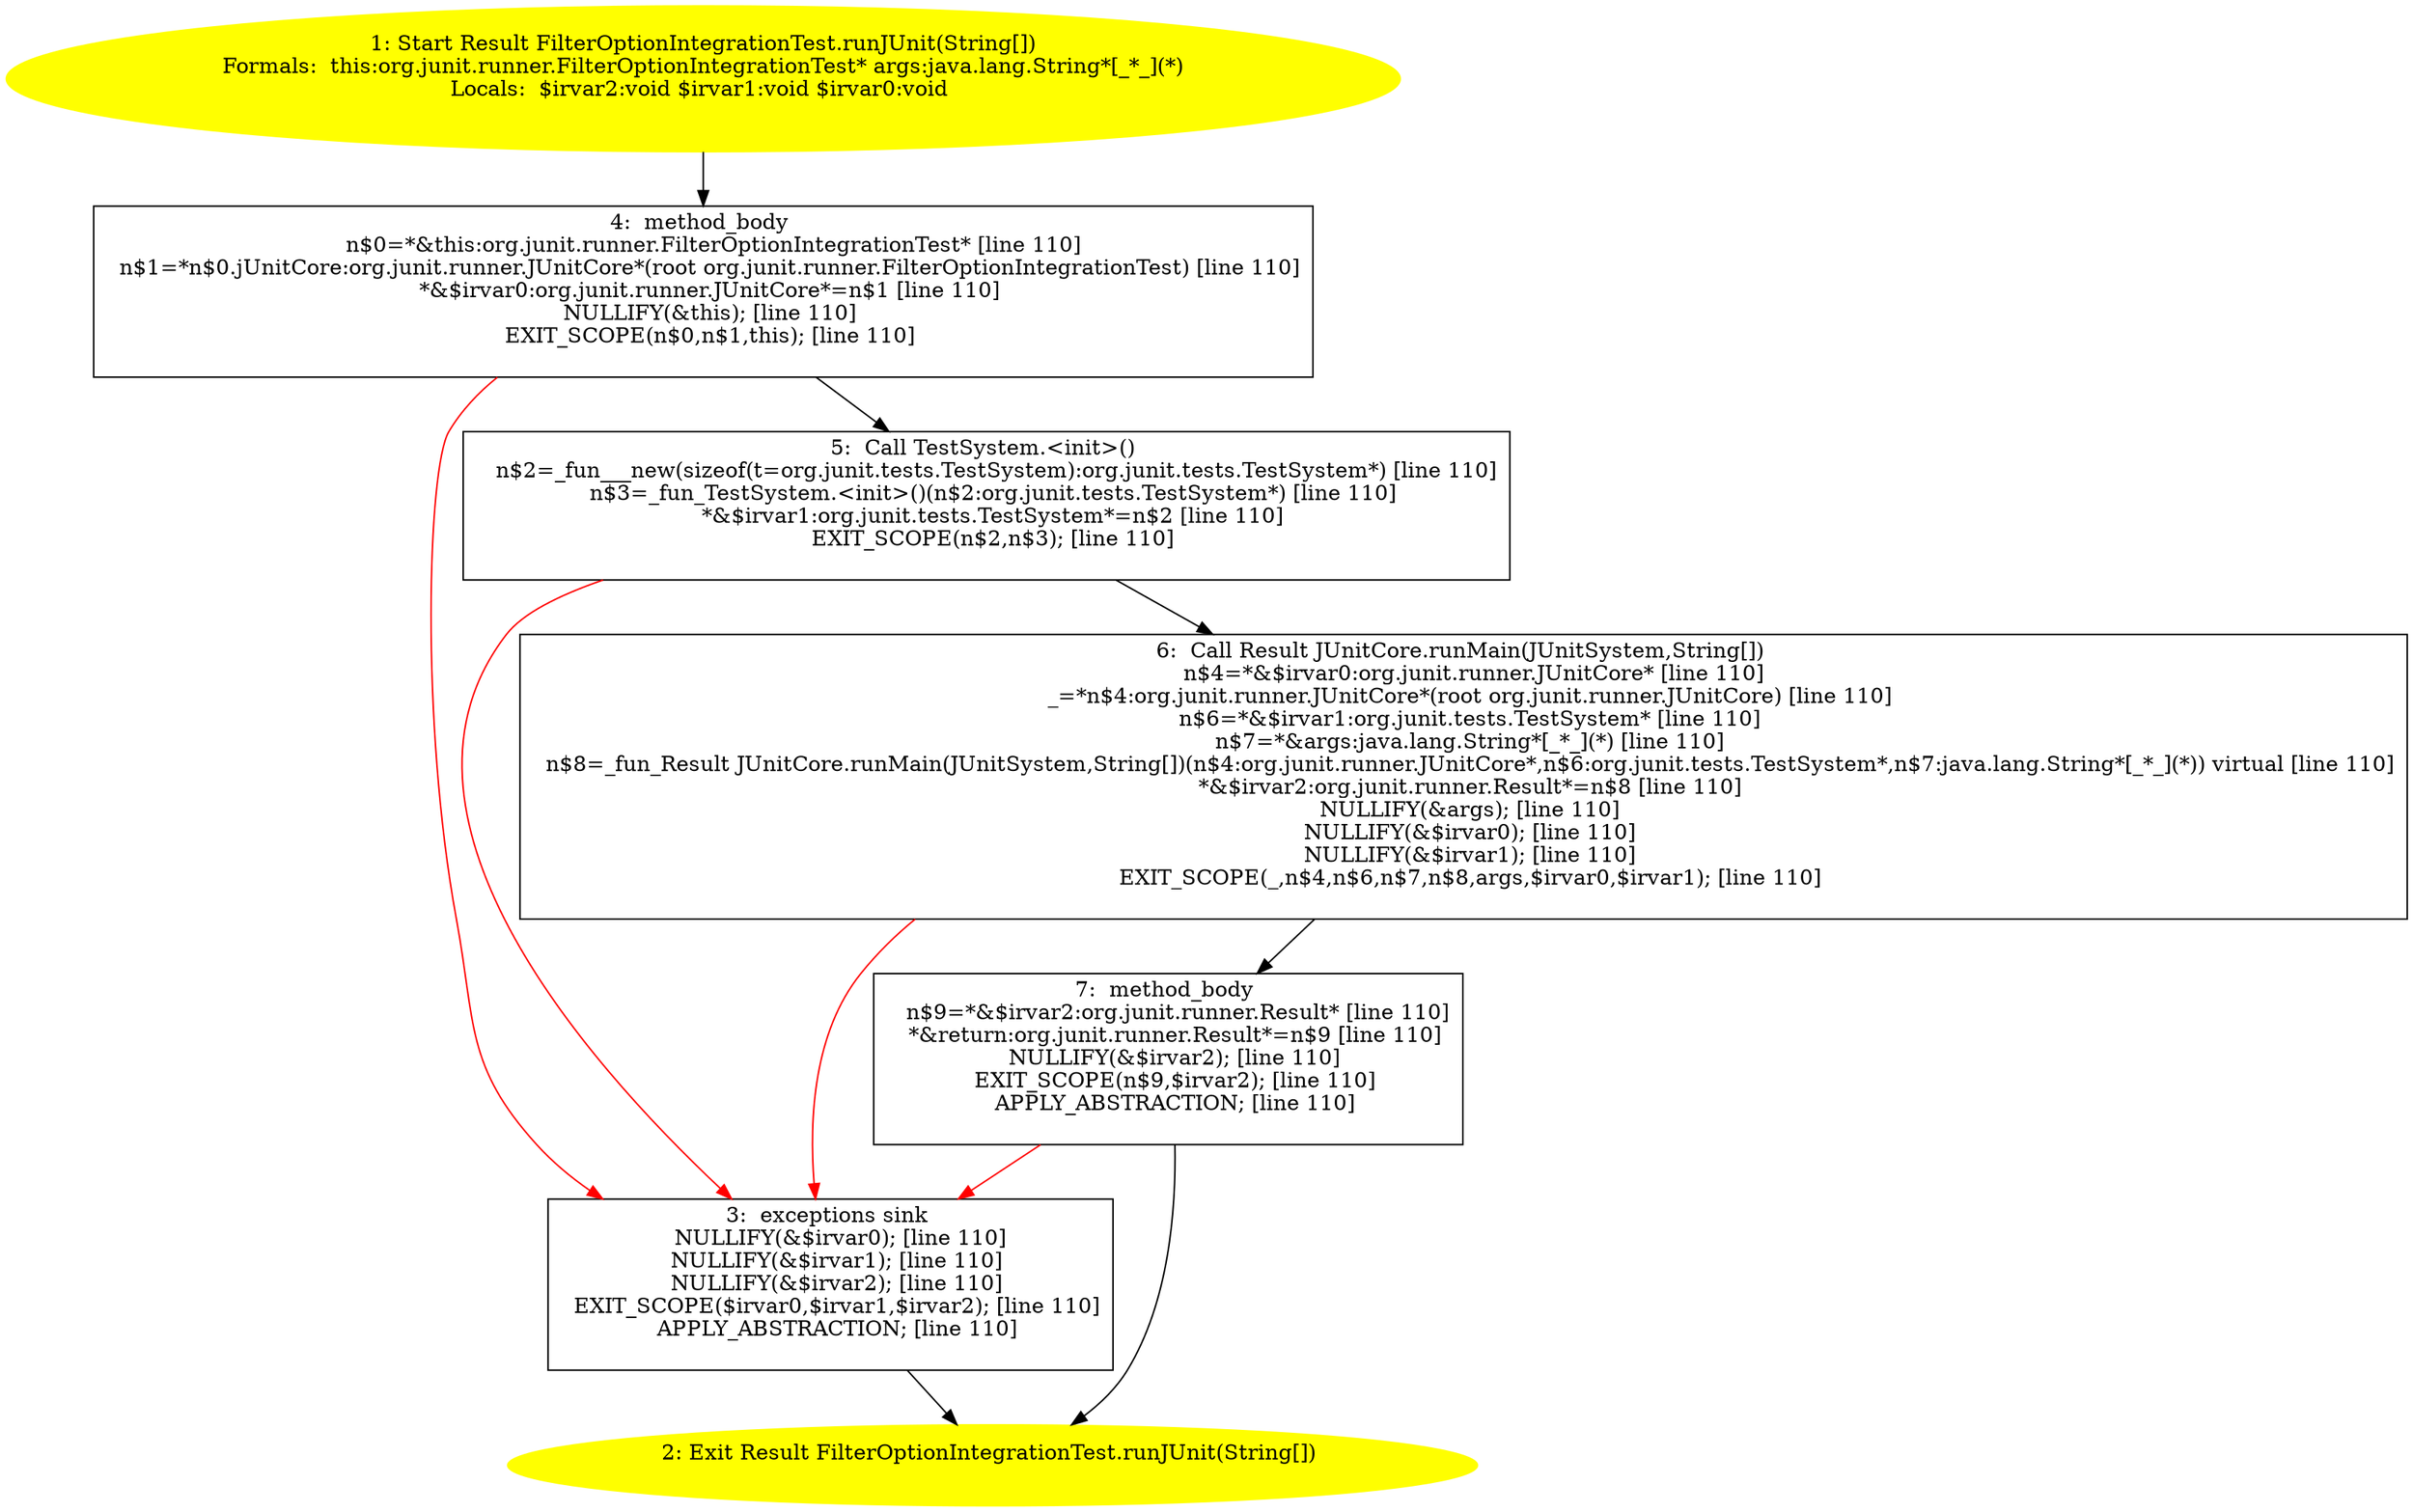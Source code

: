/* @generated */
digraph cfg {
"org.junit.runner.FilterOptionIntegrationTest.runJUnit(java.lang.String[]):org.junit.runner.Result.fdff2b5b1fd0e5a6524addedb43eeed5_1" [label="1: Start Result FilterOptionIntegrationTest.runJUnit(String[])\nFormals:  this:org.junit.runner.FilterOptionIntegrationTest* args:java.lang.String*[_*_](*)\nLocals:  $irvar2:void $irvar1:void $irvar0:void \n  " color=yellow style=filled]
	

	 "org.junit.runner.FilterOptionIntegrationTest.runJUnit(java.lang.String[]):org.junit.runner.Result.fdff2b5b1fd0e5a6524addedb43eeed5_1" -> "org.junit.runner.FilterOptionIntegrationTest.runJUnit(java.lang.String[]):org.junit.runner.Result.fdff2b5b1fd0e5a6524addedb43eeed5_4" ;
"org.junit.runner.FilterOptionIntegrationTest.runJUnit(java.lang.String[]):org.junit.runner.Result.fdff2b5b1fd0e5a6524addedb43eeed5_2" [label="2: Exit Result FilterOptionIntegrationTest.runJUnit(String[]) \n  " color=yellow style=filled]
	

"org.junit.runner.FilterOptionIntegrationTest.runJUnit(java.lang.String[]):org.junit.runner.Result.fdff2b5b1fd0e5a6524addedb43eeed5_3" [label="3:  exceptions sink \n   NULLIFY(&$irvar0); [line 110]\n  NULLIFY(&$irvar1); [line 110]\n  NULLIFY(&$irvar2); [line 110]\n  EXIT_SCOPE($irvar0,$irvar1,$irvar2); [line 110]\n  APPLY_ABSTRACTION; [line 110]\n " shape="box"]
	

	 "org.junit.runner.FilterOptionIntegrationTest.runJUnit(java.lang.String[]):org.junit.runner.Result.fdff2b5b1fd0e5a6524addedb43eeed5_3" -> "org.junit.runner.FilterOptionIntegrationTest.runJUnit(java.lang.String[]):org.junit.runner.Result.fdff2b5b1fd0e5a6524addedb43eeed5_2" ;
"org.junit.runner.FilterOptionIntegrationTest.runJUnit(java.lang.String[]):org.junit.runner.Result.fdff2b5b1fd0e5a6524addedb43eeed5_4" [label="4:  method_body \n   n$0=*&this:org.junit.runner.FilterOptionIntegrationTest* [line 110]\n  n$1=*n$0.jUnitCore:org.junit.runner.JUnitCore*(root org.junit.runner.FilterOptionIntegrationTest) [line 110]\n  *&$irvar0:org.junit.runner.JUnitCore*=n$1 [line 110]\n  NULLIFY(&this); [line 110]\n  EXIT_SCOPE(n$0,n$1,this); [line 110]\n " shape="box"]
	

	 "org.junit.runner.FilterOptionIntegrationTest.runJUnit(java.lang.String[]):org.junit.runner.Result.fdff2b5b1fd0e5a6524addedb43eeed5_4" -> "org.junit.runner.FilterOptionIntegrationTest.runJUnit(java.lang.String[]):org.junit.runner.Result.fdff2b5b1fd0e5a6524addedb43eeed5_5" ;
	 "org.junit.runner.FilterOptionIntegrationTest.runJUnit(java.lang.String[]):org.junit.runner.Result.fdff2b5b1fd0e5a6524addedb43eeed5_4" -> "org.junit.runner.FilterOptionIntegrationTest.runJUnit(java.lang.String[]):org.junit.runner.Result.fdff2b5b1fd0e5a6524addedb43eeed5_3" [color="red" ];
"org.junit.runner.FilterOptionIntegrationTest.runJUnit(java.lang.String[]):org.junit.runner.Result.fdff2b5b1fd0e5a6524addedb43eeed5_5" [label="5:  Call TestSystem.<init>() \n   n$2=_fun___new(sizeof(t=org.junit.tests.TestSystem):org.junit.tests.TestSystem*) [line 110]\n  n$3=_fun_TestSystem.<init>()(n$2:org.junit.tests.TestSystem*) [line 110]\n  *&$irvar1:org.junit.tests.TestSystem*=n$2 [line 110]\n  EXIT_SCOPE(n$2,n$3); [line 110]\n " shape="box"]
	

	 "org.junit.runner.FilterOptionIntegrationTest.runJUnit(java.lang.String[]):org.junit.runner.Result.fdff2b5b1fd0e5a6524addedb43eeed5_5" -> "org.junit.runner.FilterOptionIntegrationTest.runJUnit(java.lang.String[]):org.junit.runner.Result.fdff2b5b1fd0e5a6524addedb43eeed5_6" ;
	 "org.junit.runner.FilterOptionIntegrationTest.runJUnit(java.lang.String[]):org.junit.runner.Result.fdff2b5b1fd0e5a6524addedb43eeed5_5" -> "org.junit.runner.FilterOptionIntegrationTest.runJUnit(java.lang.String[]):org.junit.runner.Result.fdff2b5b1fd0e5a6524addedb43eeed5_3" [color="red" ];
"org.junit.runner.FilterOptionIntegrationTest.runJUnit(java.lang.String[]):org.junit.runner.Result.fdff2b5b1fd0e5a6524addedb43eeed5_6" [label="6:  Call Result JUnitCore.runMain(JUnitSystem,String[]) \n   n$4=*&$irvar0:org.junit.runner.JUnitCore* [line 110]\n  _=*n$4:org.junit.runner.JUnitCore*(root org.junit.runner.JUnitCore) [line 110]\n  n$6=*&$irvar1:org.junit.tests.TestSystem* [line 110]\n  n$7=*&args:java.lang.String*[_*_](*) [line 110]\n  n$8=_fun_Result JUnitCore.runMain(JUnitSystem,String[])(n$4:org.junit.runner.JUnitCore*,n$6:org.junit.tests.TestSystem*,n$7:java.lang.String*[_*_](*)) virtual [line 110]\n  *&$irvar2:org.junit.runner.Result*=n$8 [line 110]\n  NULLIFY(&args); [line 110]\n  NULLIFY(&$irvar0); [line 110]\n  NULLIFY(&$irvar1); [line 110]\n  EXIT_SCOPE(_,n$4,n$6,n$7,n$8,args,$irvar0,$irvar1); [line 110]\n " shape="box"]
	

	 "org.junit.runner.FilterOptionIntegrationTest.runJUnit(java.lang.String[]):org.junit.runner.Result.fdff2b5b1fd0e5a6524addedb43eeed5_6" -> "org.junit.runner.FilterOptionIntegrationTest.runJUnit(java.lang.String[]):org.junit.runner.Result.fdff2b5b1fd0e5a6524addedb43eeed5_7" ;
	 "org.junit.runner.FilterOptionIntegrationTest.runJUnit(java.lang.String[]):org.junit.runner.Result.fdff2b5b1fd0e5a6524addedb43eeed5_6" -> "org.junit.runner.FilterOptionIntegrationTest.runJUnit(java.lang.String[]):org.junit.runner.Result.fdff2b5b1fd0e5a6524addedb43eeed5_3" [color="red" ];
"org.junit.runner.FilterOptionIntegrationTest.runJUnit(java.lang.String[]):org.junit.runner.Result.fdff2b5b1fd0e5a6524addedb43eeed5_7" [label="7:  method_body \n   n$9=*&$irvar2:org.junit.runner.Result* [line 110]\n  *&return:org.junit.runner.Result*=n$9 [line 110]\n  NULLIFY(&$irvar2); [line 110]\n  EXIT_SCOPE(n$9,$irvar2); [line 110]\n  APPLY_ABSTRACTION; [line 110]\n " shape="box"]
	

	 "org.junit.runner.FilterOptionIntegrationTest.runJUnit(java.lang.String[]):org.junit.runner.Result.fdff2b5b1fd0e5a6524addedb43eeed5_7" -> "org.junit.runner.FilterOptionIntegrationTest.runJUnit(java.lang.String[]):org.junit.runner.Result.fdff2b5b1fd0e5a6524addedb43eeed5_2" ;
	 "org.junit.runner.FilterOptionIntegrationTest.runJUnit(java.lang.String[]):org.junit.runner.Result.fdff2b5b1fd0e5a6524addedb43eeed5_7" -> "org.junit.runner.FilterOptionIntegrationTest.runJUnit(java.lang.String[]):org.junit.runner.Result.fdff2b5b1fd0e5a6524addedb43eeed5_3" [color="red" ];
}
